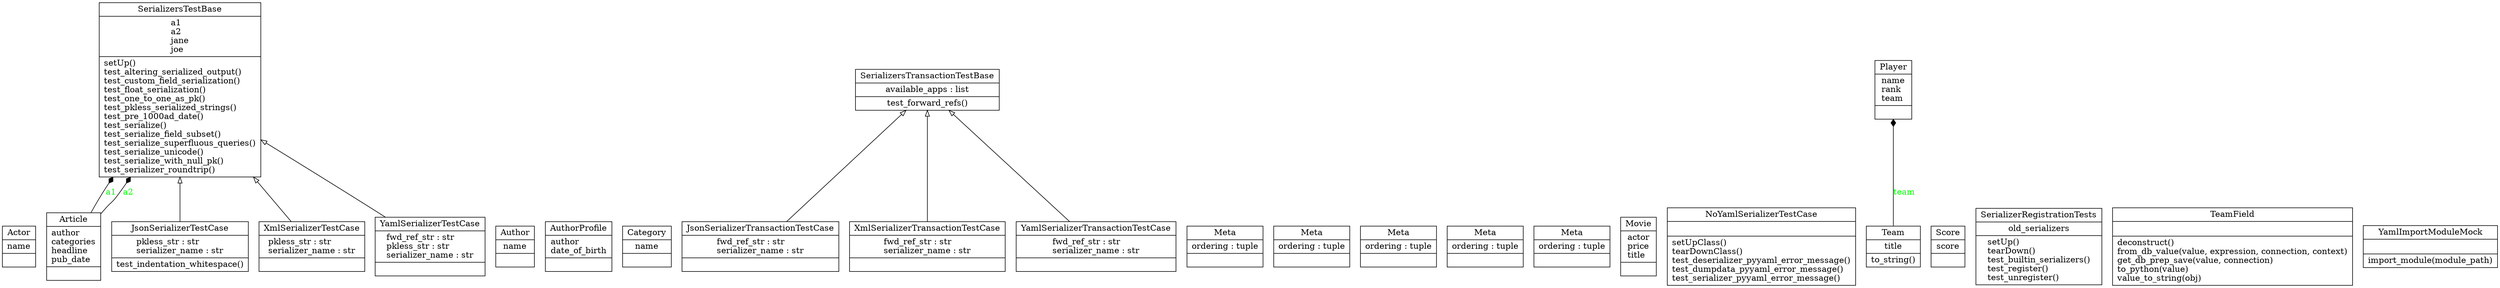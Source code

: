 digraph "classes_46" {
rankdir=BT
charset="utf-8"
"serializers.models.Actor" [color="black", fontcolor="black", label=<{Actor|name<br ALIGN="LEFT"/>|}>, shape="record", style="solid"];
"serializers.models.Article" [color="black", fontcolor="black", label=<{Article|author<br ALIGN="LEFT"/>categories<br ALIGN="LEFT"/>headline<br ALIGN="LEFT"/>pub_date<br ALIGN="LEFT"/>|}>, shape="record", style="solid"];
"serializers.models.Author" [color="black", fontcolor="black", label=<{Author|name<br ALIGN="LEFT"/>|}>, shape="record", style="solid"];
"serializers.models.AuthorProfile" [color="black", fontcolor="black", label=<{AuthorProfile|author<br ALIGN="LEFT"/>date_of_birth<br ALIGN="LEFT"/>|}>, shape="record", style="solid"];
"serializers.models.Category" [color="black", fontcolor="black", label=<{Category|name<br ALIGN="LEFT"/>|}>, shape="record", style="solid"];
"serializers.tests.JsonSerializerTestCase" [color="black", fontcolor="black", label=<{JsonSerializerTestCase|pkless_str : str<br ALIGN="LEFT"/>serializer_name : str<br ALIGN="LEFT"/>|test_indentation_whitespace()<br ALIGN="LEFT"/>}>, shape="record", style="solid"];
"serializers.tests.JsonSerializerTransactionTestCase" [color="black", fontcolor="black", label=<{JsonSerializerTransactionTestCase|fwd_ref_str : str<br ALIGN="LEFT"/>serializer_name : str<br ALIGN="LEFT"/>|}>, shape="record", style="solid"];
"serializers.models.Category.Meta" [color="black", fontcolor="black", label=<{Meta|ordering : tuple<br ALIGN="LEFT"/>|}>, shape="record", style="solid"];
"serializers.models.Author.Meta" [color="black", fontcolor="black", label=<{Meta|ordering : tuple<br ALIGN="LEFT"/>|}>, shape="record", style="solid"];
"serializers.models.Article.Meta" [color="black", fontcolor="black", label=<{Meta|ordering : tuple<br ALIGN="LEFT"/>|}>, shape="record", style="solid"];
"serializers.models.Actor.Meta" [color="black", fontcolor="black", label=<{Meta|ordering : tuple<br ALIGN="LEFT"/>|}>, shape="record", style="solid"];
"serializers.models.Movie.Meta" [color="black", fontcolor="black", label=<{Meta|ordering : tuple<br ALIGN="LEFT"/>|}>, shape="record", style="solid"];
"serializers.models.Movie" [color="black", fontcolor="black", label=<{Movie|actor<br ALIGN="LEFT"/>price<br ALIGN="LEFT"/>title<br ALIGN="LEFT"/>|}>, shape="record", style="solid"];
"serializers.tests.NoYamlSerializerTestCase" [color="black", fontcolor="black", label=<{NoYamlSerializerTestCase|<br ALIGN="LEFT"/>|setUpClass()<br ALIGN="LEFT"/>tearDownClass()<br ALIGN="LEFT"/>test_deserializer_pyyaml_error_message()<br ALIGN="LEFT"/>test_dumpdata_pyyaml_error_message()<br ALIGN="LEFT"/>test_serializer_pyyaml_error_message()<br ALIGN="LEFT"/>}>, shape="record", style="solid"];
"serializers.models.Player" [color="black", fontcolor="black", label=<{Player|name<br ALIGN="LEFT"/>rank<br ALIGN="LEFT"/>team<br ALIGN="LEFT"/>|}>, shape="record", style="solid"];
"serializers.models.Score" [color="black", fontcolor="black", label=<{Score|score<br ALIGN="LEFT"/>|}>, shape="record", style="solid"];
"serializers.tests.SerializerRegistrationTests" [color="black", fontcolor="black", label=<{SerializerRegistrationTests|old_serializers<br ALIGN="LEFT"/>|setUp()<br ALIGN="LEFT"/>tearDown()<br ALIGN="LEFT"/>test_builtin_serializers()<br ALIGN="LEFT"/>test_register()<br ALIGN="LEFT"/>test_unregister()<br ALIGN="LEFT"/>}>, shape="record", style="solid"];
"serializers.tests.SerializersTestBase" [color="black", fontcolor="black", label=<{SerializersTestBase|a1<br ALIGN="LEFT"/>a2<br ALIGN="LEFT"/>jane<br ALIGN="LEFT"/>joe<br ALIGN="LEFT"/>|setUp()<br ALIGN="LEFT"/>test_altering_serialized_output()<br ALIGN="LEFT"/>test_custom_field_serialization()<br ALIGN="LEFT"/>test_float_serialization()<br ALIGN="LEFT"/>test_one_to_one_as_pk()<br ALIGN="LEFT"/>test_pkless_serialized_strings()<br ALIGN="LEFT"/>test_pre_1000ad_date()<br ALIGN="LEFT"/>test_serialize()<br ALIGN="LEFT"/>test_serialize_field_subset()<br ALIGN="LEFT"/>test_serialize_superfluous_queries()<br ALIGN="LEFT"/>test_serialize_unicode()<br ALIGN="LEFT"/>test_serialize_with_null_pk()<br ALIGN="LEFT"/>test_serializer_roundtrip()<br ALIGN="LEFT"/>}>, shape="record", style="solid"];
"serializers.tests.SerializersTransactionTestBase" [color="black", fontcolor="black", label=<{SerializersTransactionTestBase|available_apps : list<br ALIGN="LEFT"/>|test_forward_refs()<br ALIGN="LEFT"/>}>, shape="record", style="solid"];
"serializers.models.Team" [color="black", fontcolor="black", label=<{Team|title<br ALIGN="LEFT"/>|to_string()<br ALIGN="LEFT"/>}>, shape="record", style="solid"];
"serializers.models.TeamField" [color="black", fontcolor="black", label=<{TeamField|<br ALIGN="LEFT"/>|deconstruct()<br ALIGN="LEFT"/>from_db_value(value, expression, connection, context)<br ALIGN="LEFT"/>get_db_prep_save(value, connection)<br ALIGN="LEFT"/>to_python(value)<br ALIGN="LEFT"/>value_to_string(obj)<br ALIGN="LEFT"/>}>, shape="record", style="solid"];
"serializers.tests.XmlSerializerTestCase" [color="black", fontcolor="black", label=<{XmlSerializerTestCase|pkless_str : str<br ALIGN="LEFT"/>serializer_name : str<br ALIGN="LEFT"/>|}>, shape="record", style="solid"];
"serializers.tests.XmlSerializerTransactionTestCase" [color="black", fontcolor="black", label=<{XmlSerializerTransactionTestCase|fwd_ref_str : str<br ALIGN="LEFT"/>serializer_name : str<br ALIGN="LEFT"/>|}>, shape="record", style="solid"];
"serializers.tests.YamlImportModuleMock" [color="black", fontcolor="black", label=<{YamlImportModuleMock|<br ALIGN="LEFT"/>|import_module(module_path)<br ALIGN="LEFT"/>}>, shape="record", style="solid"];
"serializers.tests.YamlSerializerTestCase" [color="black", fontcolor="black", label=<{YamlSerializerTestCase|fwd_ref_str : str<br ALIGN="LEFT"/>pkless_str : str<br ALIGN="LEFT"/>serializer_name : str<br ALIGN="LEFT"/>|}>, shape="record", style="solid"];
"serializers.tests.YamlSerializerTransactionTestCase" [color="black", fontcolor="black", label=<{YamlSerializerTransactionTestCase|fwd_ref_str : str<br ALIGN="LEFT"/>serializer_name : str<br ALIGN="LEFT"/>|}>, shape="record", style="solid"];
"serializers.tests.JsonSerializerTestCase" -> "serializers.tests.SerializersTestBase" [arrowhead="empty", arrowtail="none"];
"serializers.tests.JsonSerializerTransactionTestCase" -> "serializers.tests.SerializersTransactionTestBase" [arrowhead="empty", arrowtail="none"];
"serializers.tests.XmlSerializerTestCase" -> "serializers.tests.SerializersTestBase" [arrowhead="empty", arrowtail="none"];
"serializers.tests.XmlSerializerTransactionTestCase" -> "serializers.tests.SerializersTransactionTestBase" [arrowhead="empty", arrowtail="none"];
"serializers.tests.YamlSerializerTestCase" -> "serializers.tests.SerializersTestBase" [arrowhead="empty", arrowtail="none"];
"serializers.tests.YamlSerializerTransactionTestCase" -> "serializers.tests.SerializersTransactionTestBase" [arrowhead="empty", arrowtail="none"];
"serializers.models.Article" -> "serializers.tests.SerializersTestBase" [arrowhead="diamond", arrowtail="none", fontcolor="green", label="a1", style="solid"];
"serializers.models.Article" -> "serializers.tests.SerializersTestBase" [arrowhead="diamond", arrowtail="none", fontcolor="green", label="a2", style="solid"];
"serializers.models.Team" -> "serializers.models.Player" [arrowhead="diamond", arrowtail="none", fontcolor="green", label="team", style="solid"];
}
